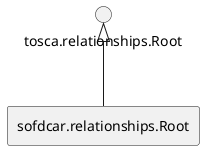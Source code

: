 @startuml
skinparam componentStyle rectangle


rectangle "sofdcar.relationships.Root"


"tosca.relationships.Root" <|-- "sofdcar.relationships.Root"

@enduml